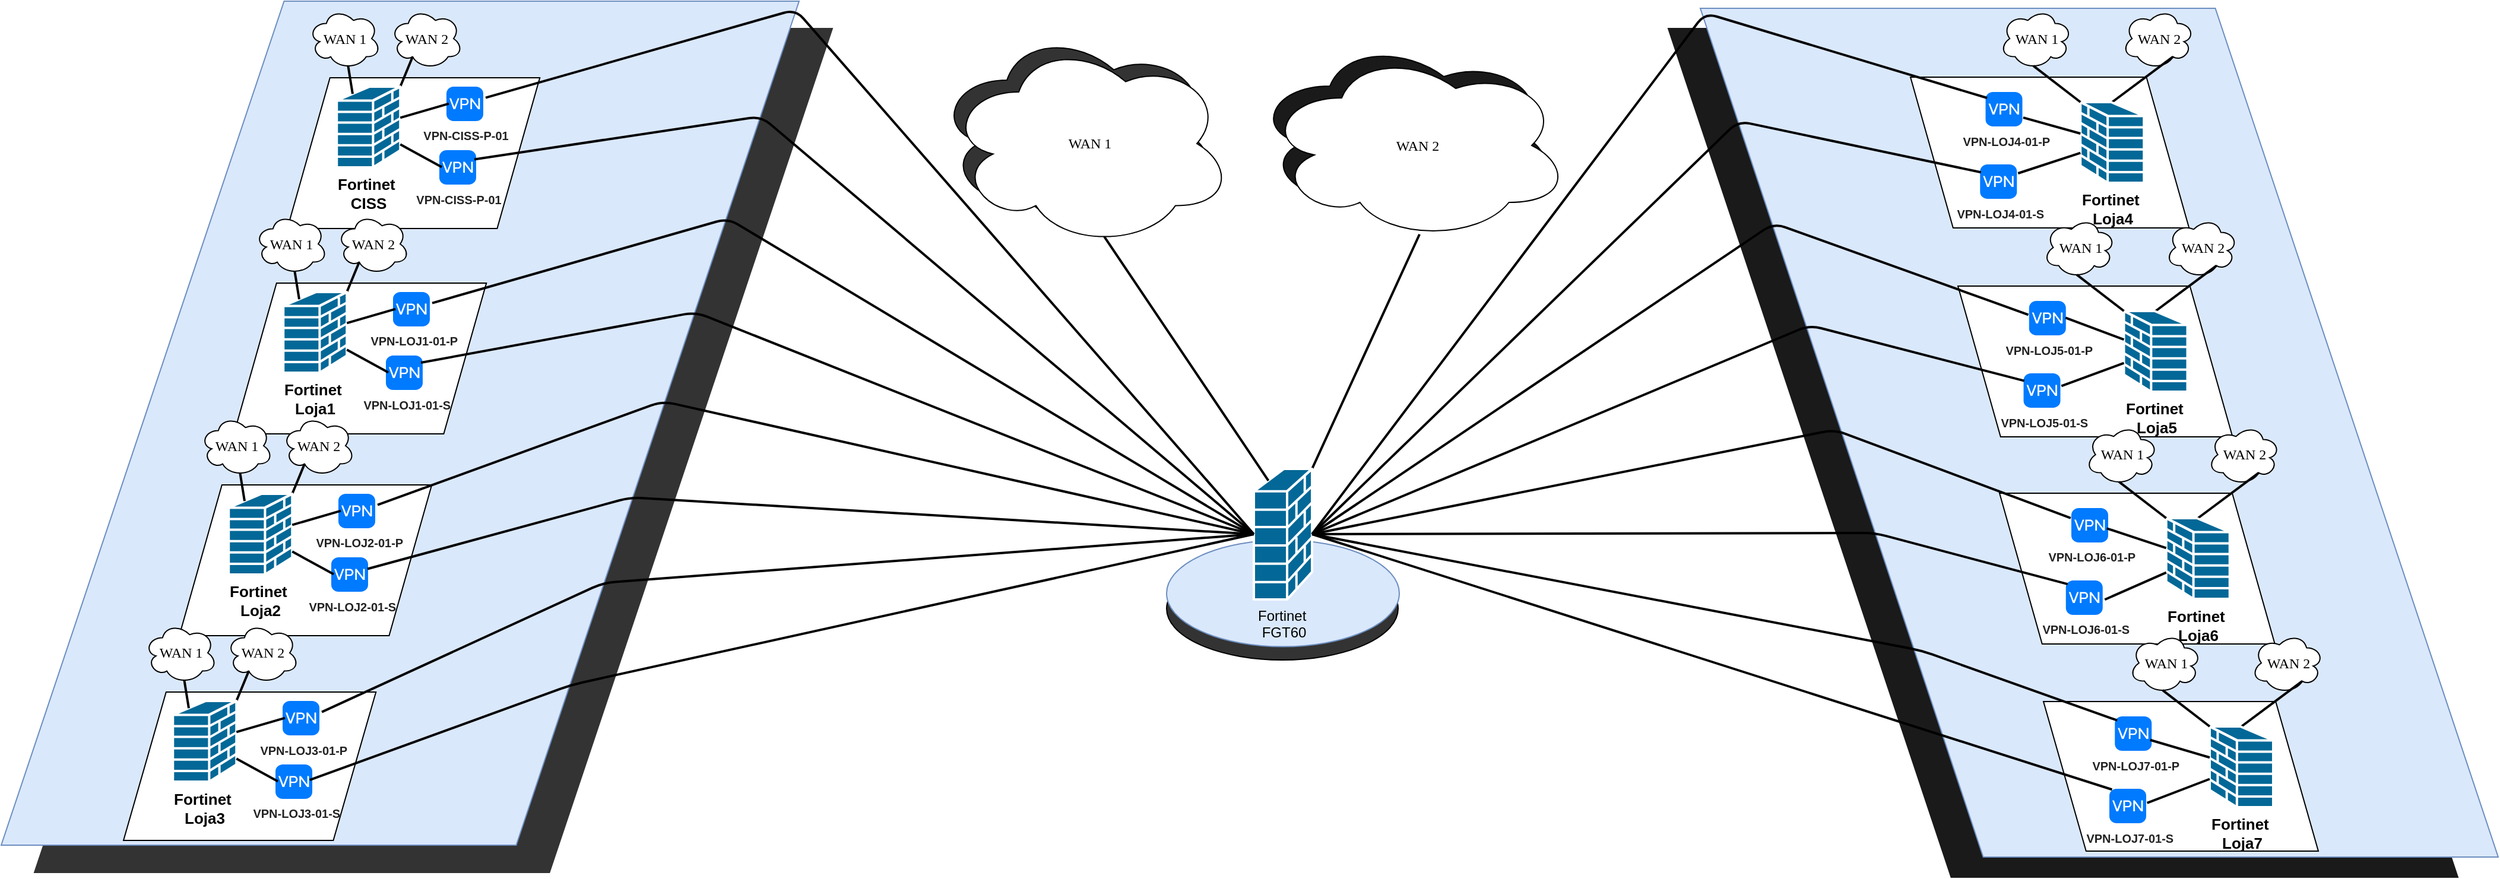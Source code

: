 <mxfile version="26.2.7">
  <diagram name="Page-1" id="c37626ed-c26b-45fb-9056-f9ebc6bb27b6">
    <mxGraphModel dx="3782" dy="1444" grid="0" gridSize="10" guides="1" tooltips="1" connect="1" arrows="1" fold="1" page="0" pageScale="1" pageWidth="1100" pageHeight="850" background="none" math="0" shadow="0">
      <root>
        <mxCell id="0" />
        <mxCell id="1" parent="0" />
        <mxCell id="vXIsHff3W-B7BgybX8nb-214" value="" style="ellipse;whiteSpace=wrap;html=1;rotation=0;fillColor=#333333;" vertex="1" parent="1">
          <mxGeometry x="70.5" y="513.5" width="195" height="86.5" as="geometry" />
        </mxCell>
        <mxCell id="vXIsHff3W-B7BgybX8nb-213" value="" style="shape=parallelogram;perimeter=parallelogramPerimeter;whiteSpace=wrap;html=1;fixedSize=1;size=238.25;flipH=1;fillColor=#1A1A1A;strokeColor=#1A1A1A;" vertex="1" parent="1">
          <mxGeometry x="493" y="68" width="665" height="715" as="geometry" />
        </mxCell>
        <mxCell id="vXIsHff3W-B7BgybX8nb-211" value="" style="shape=parallelogram;perimeter=parallelogramPerimeter;whiteSpace=wrap;html=1;fixedSize=1;size=238.25;fillColor=#333333;strokeColor=#333333;" vertex="1" parent="1">
          <mxGeometry x="-883" y="68" width="672" height="711" as="geometry" />
        </mxCell>
        <mxCell id="vXIsHff3W-B7BgybX8nb-203" value="" style="ellipse;whiteSpace=wrap;html=1;rotation=0;fillColor=#dae8fc;strokeColor=#6c8ebf;" vertex="1" parent="1">
          <mxGeometry x="70.5" y="499" width="196" height="89.75" as="geometry" />
        </mxCell>
        <mxCell id="vXIsHff3W-B7BgybX8nb-102" value="" style="shape=parallelogram;perimeter=parallelogramPerimeter;whiteSpace=wrap;html=1;fixedSize=1;size=238.25;fillColor=#dae8fc;strokeColor=#6c8ebf;" vertex="1" parent="1">
          <mxGeometry x="-911" y="45" width="672" height="711" as="geometry" />
        </mxCell>
        <mxCell id="1c7a67bf8fd3230f-50" style="edgeStyle=none;html=1;labelBackgroundColor=none;startFill=0;endArrow=none;endFill=0;strokeWidth=2;fontFamily=Verdana;fontSize=12;entryX=0.506;entryY=0.968;entryDx=0;entryDy=0;entryPerimeter=0;exitX=1;exitY=0;exitDx=0;exitDy=0;exitPerimeter=0;" parent="1" source="vXIsHff3W-B7BgybX8nb-1" target="vXIsHff3W-B7BgybX8nb-216" edge="1">
          <mxGeometry relative="1" as="geometry">
            <mxPoint x="197" y="417.365" as="sourcePoint" />
            <mxPoint x="255.324" y="480" as="targetPoint" />
          </mxGeometry>
        </mxCell>
        <mxCell id="1c7a67bf8fd3230f-13" value="WAN 1" style="ellipse;shape=cloud;whiteSpace=wrap;html=1;rounded=0;shadow=0;comic=0;strokeWidth=1;fontFamily=Verdana;fontSize=12;fillColor=#333333;" parent="1" vertex="1">
          <mxGeometry x="-124" y="68" width="240" height="174" as="geometry" />
        </mxCell>
        <mxCell id="1c7a67bf8fd3230f-14" value="WAN 2" style="ellipse;shape=cloud;whiteSpace=wrap;html=1;rounded=0;shadow=0;comic=0;strokeWidth=1;fontFamily=Verdana;fontSize=12;fillColor=#1A1A1A;" parent="1" vertex="1">
          <mxGeometry x="144" y="76.5" width="256" height="160" as="geometry" />
        </mxCell>
        <mxCell id="vXIsHff3W-B7BgybX8nb-1" value="Fortinet&amp;nbsp;&lt;br&gt;FGT60" style="shape=mxgraph.cisco.security.firewall;sketch=0;html=1;pointerEvents=1;dashed=0;fillColor=#036897;strokeColor=#ffffff;strokeWidth=2;verticalLabelPosition=bottom;verticalAlign=top;align=center;outlineConnect=0;" vertex="1" parent="1">
          <mxGeometry x="144" y="439" width="49" height="110" as="geometry" />
        </mxCell>
        <mxCell id="vXIsHff3W-B7BgybX8nb-4" style="edgeStyle=none;html=1;labelBackgroundColor=none;startFill=0;endArrow=none;endFill=0;strokeWidth=2;fontFamily=Verdana;fontSize=12;exitX=0.55;exitY=0.95;exitDx=0;exitDy=0;exitPerimeter=0;entryX=0.25;entryY=0.09;entryDx=0;entryDy=0;entryPerimeter=0;" edge="1" parent="1" source="vXIsHff3W-B7BgybX8nb-215" target="vXIsHff3W-B7BgybX8nb-1">
          <mxGeometry relative="1" as="geometry">
            <mxPoint x="153" y="415" as="sourcePoint" />
            <mxPoint x="68.401" y="500" as="targetPoint" />
          </mxGeometry>
        </mxCell>
        <mxCell id="vXIsHff3W-B7BgybX8nb-57" value="" style="shape=parallelogram;perimeter=parallelogramPerimeter;whiteSpace=wrap;html=1;fixedSize=1;size=35.916;" vertex="1" parent="1">
          <mxGeometry x="-670" y="109.5" width="212.63" height="127" as="geometry" />
        </mxCell>
        <mxCell id="vXIsHff3W-B7BgybX8nb-58" value="WAN 1" style="ellipse;shape=cloud;whiteSpace=wrap;html=1;rounded=0;shadow=0;comic=0;strokeWidth=1;fontFamily=Verdana;fontSize=12;" vertex="1" parent="1">
          <mxGeometry x="-652.38" y="51" width="61" height="51" as="geometry" />
        </mxCell>
        <mxCell id="vXIsHff3W-B7BgybX8nb-59" value="WAN 2" style="ellipse;shape=cloud;whiteSpace=wrap;html=1;rounded=0;shadow=0;comic=0;strokeWidth=1;fontFamily=Verdana;fontSize=12;" vertex="1" parent="1">
          <mxGeometry x="-583.38" y="51" width="61" height="51" as="geometry" />
        </mxCell>
        <mxCell id="vXIsHff3W-B7BgybX8nb-60" style="edgeStyle=none;html=1;labelBackgroundColor=none;startFill=0;endArrow=none;endFill=0;strokeWidth=2;fontFamily=Verdana;fontSize=12;entryX=1;entryY=0;entryDx=0;entryDy=0;entryPerimeter=0;exitX=0.31;exitY=0.8;exitDx=0;exitDy=0;exitPerimeter=0;" edge="1" parent="1" source="vXIsHff3W-B7BgybX8nb-59" target="vXIsHff3W-B7BgybX8nb-61">
          <mxGeometry relative="1" as="geometry">
            <mxPoint x="-43.38" y="121" as="sourcePoint" />
            <mxPoint x="119.62" y="375.452" as="targetPoint" />
          </mxGeometry>
        </mxCell>
        <mxCell id="vXIsHff3W-B7BgybX8nb-61" value="&lt;b&gt;&lt;font style=&quot;font-size: 13px;&quot;&gt;Fortinet&amp;nbsp;&lt;br&gt;CISS&lt;/font&gt;&lt;/b&gt;" style="shape=mxgraph.cisco.security.firewall;sketch=0;html=1;pointerEvents=1;dashed=0;fillColor=#036897;strokeColor=#ffffff;strokeWidth=2;verticalLabelPosition=bottom;verticalAlign=top;align=center;outlineConnect=0;rotation=0;" vertex="1" parent="1">
          <mxGeometry x="-628.38" y="117" width="53.5" height="68" as="geometry" />
        </mxCell>
        <mxCell id="vXIsHff3W-B7BgybX8nb-62" style="edgeStyle=none;html=1;labelBackgroundColor=none;startFill=0;endArrow=none;endFill=0;strokeWidth=2;fontFamily=Verdana;fontSize=12;exitX=0.55;exitY=0.95;exitDx=0;exitDy=0;exitPerimeter=0;entryX=0.25;entryY=0.09;entryDx=0;entryDy=0;entryPerimeter=0;" edge="1" parent="1" source="vXIsHff3W-B7BgybX8nb-58" target="vXIsHff3W-B7BgybX8nb-61">
          <mxGeometry relative="1" as="geometry">
            <mxPoint x="-557.38" y="106" as="sourcePoint" />
            <mxPoint x="-564.38" y="127" as="targetPoint" />
          </mxGeometry>
        </mxCell>
        <mxCell id="vXIsHff3W-B7BgybX8nb-63" value="&lt;font style=&quot;font-size: 10px;&quot;&gt;&lt;b style=&quot;&quot;&gt;VPN-CISS-P-01&lt;/b&gt;&lt;/font&gt;" style="html=1;strokeWidth=1;shadow=0;dashed=0;shape=mxgraph.ios7.misc.vpn;fillColor=#007AFF;strokeColor=none;buttonText=;strokeColor2=#222222;fontColor=#222222;fontSize=8;verticalLabelPosition=bottom;verticalAlign=top;align=center;sketch=0;" vertex="1" parent="1">
          <mxGeometry x="-536" y="117" width="31" height="29" as="geometry" />
        </mxCell>
        <mxCell id="vXIsHff3W-B7BgybX8nb-64" style="edgeStyle=none;html=1;labelBackgroundColor=none;startFill=0;endArrow=none;endFill=0;strokeWidth=2;fontFamily=Verdana;fontSize=12;exitX=0.066;exitY=0.493;exitDx=0;exitDy=0;exitPerimeter=0;" edge="1" parent="1" source="vXIsHff3W-B7BgybX8nb-63" target="vXIsHff3W-B7BgybX8nb-61">
          <mxGeometry relative="1" as="geometry">
            <mxPoint x="-554.38" y="102" as="sourcePoint" />
            <mxPoint x="-564.38" y="127" as="targetPoint" />
          </mxGeometry>
        </mxCell>
        <mxCell id="vXIsHff3W-B7BgybX8nb-67" value="&lt;font style=&quot;font-size: 10px;&quot;&gt;&lt;b style=&quot;&quot;&gt;VPN-CISS-P-01&lt;/b&gt;&lt;/font&gt;" style="html=1;strokeWidth=1;shadow=0;dashed=0;shape=mxgraph.ios7.misc.vpn;fillColor=#007AFF;strokeColor=none;buttonText=;strokeColor2=#222222;fontColor=#222222;fontSize=8;verticalLabelPosition=bottom;verticalAlign=top;align=center;sketch=0;" vertex="1" parent="1">
          <mxGeometry x="-542" y="170.5" width="31" height="29" as="geometry" />
        </mxCell>
        <mxCell id="vXIsHff3W-B7BgybX8nb-68" style="edgeStyle=none;html=1;labelBackgroundColor=none;startFill=0;endArrow=none;endFill=0;strokeWidth=2;fontFamily=Verdana;fontSize=12;exitX=0.066;exitY=0.493;exitDx=0;exitDy=0;exitPerimeter=0;" edge="1" parent="1" source="vXIsHff3W-B7BgybX8nb-67" target="vXIsHff3W-B7BgybX8nb-61">
          <mxGeometry relative="1" as="geometry">
            <mxPoint x="-554.38" y="158.5" as="sourcePoint" />
            <mxPoint x="-575" y="197" as="targetPoint" />
          </mxGeometry>
        </mxCell>
        <mxCell id="vXIsHff3W-B7BgybX8nb-47" style="edgeStyle=none;html=1;labelBackgroundColor=none;startFill=0;endArrow=none;endFill=0;strokeWidth=2;fontFamily=Verdana;fontSize=12;entryX=1.065;entryY=0.322;entryDx=0;entryDy=0;entryPerimeter=0;exitX=0;exitY=0.5;exitDx=0;exitDy=0;exitPerimeter=0;" edge="1" parent="1" source="vXIsHff3W-B7BgybX8nb-1" target="vXIsHff3W-B7BgybX8nb-63">
          <mxGeometry relative="1" as="geometry">
            <mxPoint x="153" y="415" as="sourcePoint" />
            <mxPoint x="-499.682" y="129.673" as="targetPoint" />
            <Array as="points">
              <mxPoint x="-242" y="52" />
            </Array>
          </mxGeometry>
        </mxCell>
        <mxCell id="vXIsHff3W-B7BgybX8nb-80" value="" style="shape=parallelogram;perimeter=parallelogramPerimeter;whiteSpace=wrap;html=1;fixedSize=1;size=35.916;" vertex="1" parent="1">
          <mxGeometry x="-715" y="282.5" width="212.63" height="127" as="geometry" />
        </mxCell>
        <mxCell id="vXIsHff3W-B7BgybX8nb-81" value="WAN 1" style="ellipse;shape=cloud;whiteSpace=wrap;html=1;rounded=0;shadow=0;comic=0;strokeWidth=1;fontFamily=Verdana;fontSize=12;" vertex="1" parent="1">
          <mxGeometry x="-697.38" y="224" width="61" height="51" as="geometry" />
        </mxCell>
        <mxCell id="vXIsHff3W-B7BgybX8nb-82" value="WAN 2" style="ellipse;shape=cloud;whiteSpace=wrap;html=1;rounded=0;shadow=0;comic=0;strokeWidth=1;fontFamily=Verdana;fontSize=12;" vertex="1" parent="1">
          <mxGeometry x="-628.38" y="224" width="61" height="51" as="geometry" />
        </mxCell>
        <mxCell id="vXIsHff3W-B7BgybX8nb-83" style="edgeStyle=none;html=1;labelBackgroundColor=none;startFill=0;endArrow=none;endFill=0;strokeWidth=2;fontFamily=Verdana;fontSize=12;entryX=1;entryY=0;entryDx=0;entryDy=0;entryPerimeter=0;exitX=0.31;exitY=0.8;exitDx=0;exitDy=0;exitPerimeter=0;" edge="1" parent="1" source="vXIsHff3W-B7BgybX8nb-82" target="vXIsHff3W-B7BgybX8nb-84">
          <mxGeometry relative="1" as="geometry">
            <mxPoint x="-88.38" y="294" as="sourcePoint" />
            <mxPoint x="74.62" y="548.452" as="targetPoint" />
          </mxGeometry>
        </mxCell>
        <mxCell id="vXIsHff3W-B7BgybX8nb-84" value="&lt;b&gt;&lt;font style=&quot;font-size: 13px;&quot;&gt;Fortinet&amp;nbsp;&lt;br&gt;Loja1&lt;/font&gt;&lt;/b&gt;" style="shape=mxgraph.cisco.security.firewall;sketch=0;html=1;pointerEvents=1;dashed=0;fillColor=#036897;strokeColor=#ffffff;strokeWidth=2;verticalLabelPosition=bottom;verticalAlign=top;align=center;outlineConnect=0;rotation=0;" vertex="1" parent="1">
          <mxGeometry x="-673.38" y="290" width="53.5" height="68" as="geometry" />
        </mxCell>
        <mxCell id="vXIsHff3W-B7BgybX8nb-85" style="edgeStyle=none;html=1;labelBackgroundColor=none;startFill=0;endArrow=none;endFill=0;strokeWidth=2;fontFamily=Verdana;fontSize=12;exitX=0.55;exitY=0.95;exitDx=0;exitDy=0;exitPerimeter=0;entryX=0.25;entryY=0.09;entryDx=0;entryDy=0;entryPerimeter=0;" edge="1" parent="1" source="vXIsHff3W-B7BgybX8nb-81" target="vXIsHff3W-B7BgybX8nb-84">
          <mxGeometry relative="1" as="geometry">
            <mxPoint x="-602.38" y="279" as="sourcePoint" />
            <mxPoint x="-609.38" y="300" as="targetPoint" />
          </mxGeometry>
        </mxCell>
        <mxCell id="vXIsHff3W-B7BgybX8nb-86" value="&lt;span style=&quot;font-size: 10px;&quot;&gt;&lt;b&gt;&amp;nbsp;VPN-LOJ1-01-P&lt;/b&gt;&lt;/span&gt;" style="html=1;strokeWidth=1;shadow=0;dashed=0;shape=mxgraph.ios7.misc.vpn;fillColor=#007AFF;strokeColor=none;buttonText=;strokeColor2=#222222;fontColor=#222222;fontSize=8;verticalLabelPosition=bottom;verticalAlign=top;align=center;sketch=0;" vertex="1" parent="1">
          <mxGeometry x="-581" y="290" width="31" height="29" as="geometry" />
        </mxCell>
        <mxCell id="vXIsHff3W-B7BgybX8nb-87" style="edgeStyle=none;html=1;labelBackgroundColor=none;startFill=0;endArrow=none;endFill=0;strokeWidth=2;fontFamily=Verdana;fontSize=12;exitX=0.066;exitY=0.493;exitDx=0;exitDy=0;exitPerimeter=0;" edge="1" parent="1" source="vXIsHff3W-B7BgybX8nb-86" target="vXIsHff3W-B7BgybX8nb-84">
          <mxGeometry relative="1" as="geometry">
            <mxPoint x="-599.38" y="275" as="sourcePoint" />
            <mxPoint x="-609.38" y="300" as="targetPoint" />
          </mxGeometry>
        </mxCell>
        <mxCell id="vXIsHff3W-B7BgybX8nb-88" value="&lt;span style=&quot;font-size: 10px;&quot;&gt;&lt;b&gt;&amp;nbsp;VPN-LOJ1-01-S&lt;/b&gt;&lt;/span&gt;" style="html=1;strokeWidth=1;shadow=0;dashed=0;shape=mxgraph.ios7.misc.vpn;fillColor=#007AFF;strokeColor=none;buttonText=;strokeColor2=#222222;fontColor=#222222;fontSize=8;verticalLabelPosition=bottom;verticalAlign=top;align=center;sketch=0;" vertex="1" parent="1">
          <mxGeometry x="-587" y="343.5" width="31" height="29" as="geometry" />
        </mxCell>
        <mxCell id="vXIsHff3W-B7BgybX8nb-89" style="edgeStyle=none;html=1;labelBackgroundColor=none;startFill=0;endArrow=none;endFill=0;strokeWidth=2;fontFamily=Verdana;fontSize=12;exitX=0.066;exitY=0.493;exitDx=0;exitDy=0;exitPerimeter=0;" edge="1" parent="1" source="vXIsHff3W-B7BgybX8nb-88" target="vXIsHff3W-B7BgybX8nb-84">
          <mxGeometry relative="1" as="geometry">
            <mxPoint x="-599.38" y="331.5" as="sourcePoint" />
            <mxPoint x="-620" y="370" as="targetPoint" />
          </mxGeometry>
        </mxCell>
        <mxCell id="vXIsHff3W-B7BgybX8nb-90" style="edgeStyle=none;html=1;labelBackgroundColor=none;startFill=0;endArrow=none;endFill=0;strokeWidth=2;fontFamily=Verdana;fontSize=12;entryX=1.065;entryY=0.322;entryDx=0;entryDy=0;entryPerimeter=0;exitX=0;exitY=0.5;exitDx=0;exitDy=0;exitPerimeter=0;" edge="1" parent="1" target="vXIsHff3W-B7BgybX8nb-86" source="vXIsHff3W-B7BgybX8nb-1">
          <mxGeometry relative="1" as="geometry">
            <mxPoint x="98" y="554" as="sourcePoint" />
            <mxPoint x="-544.682" y="302.673" as="targetPoint" />
            <Array as="points">
              <mxPoint x="-299" y="228" />
            </Array>
          </mxGeometry>
        </mxCell>
        <mxCell id="vXIsHff3W-B7BgybX8nb-91" value="" style="shape=parallelogram;perimeter=parallelogramPerimeter;whiteSpace=wrap;html=1;fixedSize=1;size=35.916;" vertex="1" parent="1">
          <mxGeometry x="-761" y="452.5" width="212.63" height="127" as="geometry" />
        </mxCell>
        <mxCell id="vXIsHff3W-B7BgybX8nb-92" value="WAN 1" style="ellipse;shape=cloud;whiteSpace=wrap;html=1;rounded=0;shadow=0;comic=0;strokeWidth=1;fontFamily=Verdana;fontSize=12;" vertex="1" parent="1">
          <mxGeometry x="-743.38" y="394" width="61" height="51" as="geometry" />
        </mxCell>
        <mxCell id="vXIsHff3W-B7BgybX8nb-93" value="WAN 2" style="ellipse;shape=cloud;whiteSpace=wrap;html=1;rounded=0;shadow=0;comic=0;strokeWidth=1;fontFamily=Verdana;fontSize=12;" vertex="1" parent="1">
          <mxGeometry x="-674.38" y="394" width="61" height="51" as="geometry" />
        </mxCell>
        <mxCell id="vXIsHff3W-B7BgybX8nb-94" style="edgeStyle=none;html=1;labelBackgroundColor=none;startFill=0;endArrow=none;endFill=0;strokeWidth=2;fontFamily=Verdana;fontSize=12;entryX=1;entryY=0;entryDx=0;entryDy=0;entryPerimeter=0;exitX=0.31;exitY=0.8;exitDx=0;exitDy=0;exitPerimeter=0;" edge="1" parent="1" source="vXIsHff3W-B7BgybX8nb-93" target="vXIsHff3W-B7BgybX8nb-95">
          <mxGeometry relative="1" as="geometry">
            <mxPoint x="-134.38" y="464" as="sourcePoint" />
            <mxPoint x="28.62" y="718.452" as="targetPoint" />
          </mxGeometry>
        </mxCell>
        <mxCell id="vXIsHff3W-B7BgybX8nb-95" value="&lt;b&gt;&lt;font style=&quot;font-size: 13px;&quot;&gt;Fortinet&amp;nbsp;&lt;br&gt;Loja2&lt;/font&gt;&lt;/b&gt;" style="shape=mxgraph.cisco.security.firewall;sketch=0;html=1;pointerEvents=1;dashed=0;fillColor=#036897;strokeColor=#ffffff;strokeWidth=2;verticalLabelPosition=bottom;verticalAlign=top;align=center;outlineConnect=0;rotation=0;" vertex="1" parent="1">
          <mxGeometry x="-719.38" y="460" width="53.5" height="68" as="geometry" />
        </mxCell>
        <mxCell id="vXIsHff3W-B7BgybX8nb-96" style="edgeStyle=none;html=1;labelBackgroundColor=none;startFill=0;endArrow=none;endFill=0;strokeWidth=2;fontFamily=Verdana;fontSize=12;exitX=0.55;exitY=0.95;exitDx=0;exitDy=0;exitPerimeter=0;entryX=0.25;entryY=0.09;entryDx=0;entryDy=0;entryPerimeter=0;" edge="1" parent="1" source="vXIsHff3W-B7BgybX8nb-92" target="vXIsHff3W-B7BgybX8nb-95">
          <mxGeometry relative="1" as="geometry">
            <mxPoint x="-648.38" y="449" as="sourcePoint" />
            <mxPoint x="-655.38" y="470" as="targetPoint" />
          </mxGeometry>
        </mxCell>
        <mxCell id="vXIsHff3W-B7BgybX8nb-97" value="&lt;span style=&quot;font-size: 10px;&quot;&gt;&lt;b&gt;&amp;nbsp;VPN-LOJ2-01-P&lt;/b&gt;&lt;/span&gt;" style="html=1;strokeWidth=1;shadow=0;dashed=0;shape=mxgraph.ios7.misc.vpn;fillColor=#007AFF;strokeColor=none;buttonText=;strokeColor2=#222222;fontColor=#222222;fontSize=8;verticalLabelPosition=bottom;verticalAlign=top;align=center;sketch=0;" vertex="1" parent="1">
          <mxGeometry x="-627" y="460" width="31" height="29" as="geometry" />
        </mxCell>
        <mxCell id="vXIsHff3W-B7BgybX8nb-98" style="edgeStyle=none;html=1;labelBackgroundColor=none;startFill=0;endArrow=none;endFill=0;strokeWidth=2;fontFamily=Verdana;fontSize=12;exitX=0.066;exitY=0.493;exitDx=0;exitDy=0;exitPerimeter=0;" edge="1" parent="1" source="vXIsHff3W-B7BgybX8nb-97" target="vXIsHff3W-B7BgybX8nb-95">
          <mxGeometry relative="1" as="geometry">
            <mxPoint x="-645.38" y="445" as="sourcePoint" />
            <mxPoint x="-655.38" y="470" as="targetPoint" />
          </mxGeometry>
        </mxCell>
        <mxCell id="vXIsHff3W-B7BgybX8nb-99" value="&lt;span style=&quot;font-size: 10px;&quot;&gt;&lt;b&gt;&amp;nbsp;VPN-LOJ2-01-S&lt;/b&gt;&lt;/span&gt;" style="html=1;strokeWidth=1;shadow=0;dashed=0;shape=mxgraph.ios7.misc.vpn;fillColor=#007AFF;strokeColor=none;buttonText=;strokeColor2=#222222;fontColor=#222222;fontSize=8;verticalLabelPosition=bottom;verticalAlign=top;align=center;sketch=0;" vertex="1" parent="1">
          <mxGeometry x="-633" y="513.5" width="31" height="29" as="geometry" />
        </mxCell>
        <mxCell id="vXIsHff3W-B7BgybX8nb-100" style="edgeStyle=none;html=1;labelBackgroundColor=none;startFill=0;endArrow=none;endFill=0;strokeWidth=2;fontFamily=Verdana;fontSize=12;exitX=0.066;exitY=0.493;exitDx=0;exitDy=0;exitPerimeter=0;" edge="1" parent="1" source="vXIsHff3W-B7BgybX8nb-99" target="vXIsHff3W-B7BgybX8nb-95">
          <mxGeometry relative="1" as="geometry">
            <mxPoint x="-645.38" y="501.5" as="sourcePoint" />
            <mxPoint x="-666" y="540" as="targetPoint" />
          </mxGeometry>
        </mxCell>
        <mxCell id="vXIsHff3W-B7BgybX8nb-101" style="edgeStyle=none;html=1;labelBackgroundColor=none;startFill=0;endArrow=none;endFill=0;strokeWidth=2;fontFamily=Verdana;fontSize=12;entryX=1.065;entryY=0.322;entryDx=0;entryDy=0;entryPerimeter=0;exitX=0;exitY=0.5;exitDx=0;exitDy=0;exitPerimeter=0;" edge="1" parent="1" target="vXIsHff3W-B7BgybX8nb-97" source="vXIsHff3W-B7BgybX8nb-1">
          <mxGeometry relative="1" as="geometry">
            <mxPoint x="52" y="724" as="sourcePoint" />
            <mxPoint x="-590.682" y="472.673" as="targetPoint" />
            <Array as="points">
              <mxPoint x="-354" y="382" />
            </Array>
          </mxGeometry>
        </mxCell>
        <mxCell id="vXIsHff3W-B7BgybX8nb-103" value="" style="shape=parallelogram;perimeter=parallelogramPerimeter;whiteSpace=wrap;html=1;fixedSize=1;size=35.916;" vertex="1" parent="1">
          <mxGeometry x="-808" y="627" width="212.63" height="125" as="geometry" />
        </mxCell>
        <mxCell id="vXIsHff3W-B7BgybX8nb-104" value="WAN 1" style="ellipse;shape=cloud;whiteSpace=wrap;html=1;rounded=0;shadow=0;comic=0;strokeWidth=1;fontFamily=Verdana;fontSize=12;" vertex="1" parent="1">
          <mxGeometry x="-790.38" y="568.5" width="61" height="51" as="geometry" />
        </mxCell>
        <mxCell id="vXIsHff3W-B7BgybX8nb-105" value="WAN 2" style="ellipse;shape=cloud;whiteSpace=wrap;html=1;rounded=0;shadow=0;comic=0;strokeWidth=1;fontFamily=Verdana;fontSize=12;" vertex="1" parent="1">
          <mxGeometry x="-721.38" y="568.5" width="61" height="51" as="geometry" />
        </mxCell>
        <mxCell id="vXIsHff3W-B7BgybX8nb-106" style="edgeStyle=none;html=1;labelBackgroundColor=none;startFill=0;endArrow=none;endFill=0;strokeWidth=2;fontFamily=Verdana;fontSize=12;entryX=1;entryY=0;entryDx=0;entryDy=0;entryPerimeter=0;exitX=0.31;exitY=0.8;exitDx=0;exitDy=0;exitPerimeter=0;" edge="1" parent="1" source="vXIsHff3W-B7BgybX8nb-105" target="vXIsHff3W-B7BgybX8nb-107">
          <mxGeometry relative="1" as="geometry">
            <mxPoint x="-181.38" y="638.5" as="sourcePoint" />
            <mxPoint x="-18.38" y="892.952" as="targetPoint" />
          </mxGeometry>
        </mxCell>
        <mxCell id="vXIsHff3W-B7BgybX8nb-107" value="&lt;b&gt;&lt;font style=&quot;font-size: 13px;&quot;&gt;Fortinet&amp;nbsp;&lt;br&gt;Loja3&lt;/font&gt;&lt;/b&gt;" style="shape=mxgraph.cisco.security.firewall;sketch=0;html=1;pointerEvents=1;dashed=0;fillColor=#036897;strokeColor=#ffffff;strokeWidth=2;verticalLabelPosition=bottom;verticalAlign=top;align=center;outlineConnect=0;rotation=0;" vertex="1" parent="1">
          <mxGeometry x="-766.38" y="634.5" width="53.5" height="68" as="geometry" />
        </mxCell>
        <mxCell id="vXIsHff3W-B7BgybX8nb-108" style="edgeStyle=none;html=1;labelBackgroundColor=none;startFill=0;endArrow=none;endFill=0;strokeWidth=2;fontFamily=Verdana;fontSize=12;exitX=0.55;exitY=0.95;exitDx=0;exitDy=0;exitPerimeter=0;entryX=0.25;entryY=0.09;entryDx=0;entryDy=0;entryPerimeter=0;" edge="1" parent="1" source="vXIsHff3W-B7BgybX8nb-104" target="vXIsHff3W-B7BgybX8nb-107">
          <mxGeometry relative="1" as="geometry">
            <mxPoint x="-695.38" y="623.5" as="sourcePoint" />
            <mxPoint x="-702.38" y="644.5" as="targetPoint" />
          </mxGeometry>
        </mxCell>
        <mxCell id="vXIsHff3W-B7BgybX8nb-109" value="&lt;span style=&quot;font-size: 10px;&quot;&gt;&lt;b&gt;&amp;nbsp;VPN-LOJ3-01-P&lt;/b&gt;&lt;/span&gt;" style="html=1;strokeWidth=1;shadow=0;dashed=0;shape=mxgraph.ios7.misc.vpn;fillColor=#007AFF;strokeColor=none;buttonText=;strokeColor2=#222222;fontColor=#222222;fontSize=8;verticalLabelPosition=bottom;verticalAlign=top;align=center;sketch=0;" vertex="1" parent="1">
          <mxGeometry x="-674" y="634.5" width="31" height="29" as="geometry" />
        </mxCell>
        <mxCell id="vXIsHff3W-B7BgybX8nb-110" style="edgeStyle=none;html=1;labelBackgroundColor=none;startFill=0;endArrow=none;endFill=0;strokeWidth=2;fontFamily=Verdana;fontSize=12;exitX=0.066;exitY=0.493;exitDx=0;exitDy=0;exitPerimeter=0;" edge="1" parent="1" source="vXIsHff3W-B7BgybX8nb-109" target="vXIsHff3W-B7BgybX8nb-107">
          <mxGeometry relative="1" as="geometry">
            <mxPoint x="-692.38" y="619.5" as="sourcePoint" />
            <mxPoint x="-702.38" y="644.5" as="targetPoint" />
          </mxGeometry>
        </mxCell>
        <mxCell id="vXIsHff3W-B7BgybX8nb-111" value="&lt;span style=&quot;font-size: 10px;&quot;&gt;&lt;b&gt;&amp;nbsp;VPN-LOJ3-01-S&lt;/b&gt;&lt;/span&gt;" style="html=1;strokeWidth=1;shadow=0;dashed=0;shape=mxgraph.ios7.misc.vpn;fillColor=#007AFF;strokeColor=none;buttonText=;strokeColor2=#222222;fontColor=#222222;fontSize=8;verticalLabelPosition=bottom;verticalAlign=top;align=center;sketch=0;" vertex="1" parent="1">
          <mxGeometry x="-680" y="688" width="31" height="29" as="geometry" />
        </mxCell>
        <mxCell id="vXIsHff3W-B7BgybX8nb-112" style="edgeStyle=none;html=1;labelBackgroundColor=none;startFill=0;endArrow=none;endFill=0;strokeWidth=2;fontFamily=Verdana;fontSize=12;exitX=0.066;exitY=0.493;exitDx=0;exitDy=0;exitPerimeter=0;" edge="1" parent="1" source="vXIsHff3W-B7BgybX8nb-111" target="vXIsHff3W-B7BgybX8nb-107">
          <mxGeometry relative="1" as="geometry">
            <mxPoint x="-692.38" y="676" as="sourcePoint" />
            <mxPoint x="-713" y="714.5" as="targetPoint" />
          </mxGeometry>
        </mxCell>
        <mxCell id="vXIsHff3W-B7BgybX8nb-113" style="edgeStyle=none;html=1;labelBackgroundColor=none;startFill=0;endArrow=none;endFill=0;strokeWidth=2;fontFamily=Verdana;fontSize=12;entryX=1.065;entryY=0.322;entryDx=0;entryDy=0;entryPerimeter=0;exitX=0;exitY=0.5;exitDx=0;exitDy=0;exitPerimeter=0;" edge="1" parent="1" target="vXIsHff3W-B7BgybX8nb-109" source="vXIsHff3W-B7BgybX8nb-1">
          <mxGeometry relative="1" as="geometry">
            <mxPoint x="97" y="668.5" as="sourcePoint" />
            <mxPoint x="-637.682" y="647.173" as="targetPoint" />
            <Array as="points">
              <mxPoint x="-404" y="535" />
            </Array>
          </mxGeometry>
        </mxCell>
        <mxCell id="vXIsHff3W-B7BgybX8nb-116" value="" style="shape=parallelogram;perimeter=parallelogramPerimeter;whiteSpace=wrap;html=1;fixedSize=1;size=238.25;flipH=1;fillColor=#dae8fc;strokeColor=#6c8ebf;" vertex="1" parent="1">
          <mxGeometry x="520" y="51" width="672" height="715" as="geometry" />
        </mxCell>
        <mxCell id="vXIsHff3W-B7BgybX8nb-117" value="" style="shape=parallelogram;perimeter=parallelogramPerimeter;whiteSpace=wrap;html=1;fixedSize=1;size=35.916;flipH=1;" vertex="1" parent="1">
          <mxGeometry x="697" y="109" width="234.63" height="127" as="geometry" />
        </mxCell>
        <mxCell id="vXIsHff3W-B7BgybX8nb-118" value="WAN 1" style="ellipse;shape=cloud;whiteSpace=wrap;html=1;rounded=0;shadow=0;comic=0;strokeWidth=1;fontFamily=Verdana;fontSize=12;flipH=1;" vertex="1" parent="1">
          <mxGeometry x="773" y="51" width="61" height="51" as="geometry" />
        </mxCell>
        <mxCell id="vXIsHff3W-B7BgybX8nb-119" value="WAN 2" style="ellipse;shape=cloud;whiteSpace=wrap;html=1;rounded=0;shadow=0;comic=0;strokeWidth=1;fontFamily=Verdana;fontSize=12;flipH=1;" vertex="1" parent="1">
          <mxGeometry x="876" y="51" width="61" height="51" as="geometry" />
        </mxCell>
        <mxCell id="vXIsHff3W-B7BgybX8nb-120" style="edgeStyle=none;html=1;labelBackgroundColor=none;startFill=0;endArrow=none;endFill=0;strokeWidth=2;fontFamily=Verdana;fontSize=12;entryX=0.5;entryY=0;entryDx=0;entryDy=0;entryPerimeter=0;exitX=0.31;exitY=0.8;exitDx=0;exitDy=0;exitPerimeter=0;" edge="1" parent="1" source="vXIsHff3W-B7BgybX8nb-119" target="vXIsHff3W-B7BgybX8nb-121">
          <mxGeometry relative="1" as="geometry">
            <mxPoint x="385.66" y="134" as="sourcePoint" />
            <mxPoint x="222.66" y="388.452" as="targetPoint" />
          </mxGeometry>
        </mxCell>
        <mxCell id="vXIsHff3W-B7BgybX8nb-121" value="&lt;b&gt;&lt;font style=&quot;font-size: 13px;&quot;&gt;Fortinet&amp;nbsp;&lt;br&gt;Loja4&lt;/font&gt;&lt;/b&gt;" style="shape=mxgraph.cisco.security.firewall;sketch=0;html=1;pointerEvents=1;dashed=0;fillColor=#036897;strokeColor=#ffffff;strokeWidth=2;verticalLabelPosition=bottom;verticalAlign=top;align=center;outlineConnect=0;rotation=0;flipH=1;" vertex="1" parent="1">
          <mxGeometry x="840.13" y="130" width="53.5" height="68" as="geometry" />
        </mxCell>
        <mxCell id="vXIsHff3W-B7BgybX8nb-123" value="&lt;span style=&quot;font-size: 10px;&quot;&gt;&lt;b&gt;&amp;nbsp;VPN-LOJ4-01-P&lt;/b&gt;&lt;/span&gt;" style="html=1;strokeWidth=1;shadow=0;dashed=0;shape=mxgraph.ios7.misc.vpn;fillColor=#007AFF;strokeColor=none;buttonText=;strokeColor2=#222222;fontColor=#222222;fontSize=8;verticalLabelPosition=bottom;verticalAlign=top;align=center;sketch=0;flipH=0;" vertex="1" parent="1">
          <mxGeometry x="760.25" y="121.5" width="31" height="29" as="geometry" />
        </mxCell>
        <mxCell id="vXIsHff3W-B7BgybX8nb-124" style="edgeStyle=none;html=1;labelBackgroundColor=none;startFill=0;endArrow=none;endFill=0;strokeWidth=2;fontFamily=Verdana;fontSize=12;exitX=1.023;exitY=0.743;exitDx=0;exitDy=0;exitPerimeter=0;" edge="1" parent="1" source="vXIsHff3W-B7BgybX8nb-123" target="vXIsHff3W-B7BgybX8nb-121">
          <mxGeometry relative="1" as="geometry">
            <mxPoint x="927.176" y="115" as="sourcePoint" />
            <mxPoint x="937.176" y="140" as="targetPoint" />
          </mxGeometry>
        </mxCell>
        <mxCell id="vXIsHff3W-B7BgybX8nb-125" value="&lt;span style=&quot;font-size: 10px;&quot;&gt;&lt;b&gt;&amp;nbsp;VPN-LOJ4-01-S&lt;/b&gt;&lt;/span&gt;" style="html=1;strokeWidth=1;shadow=0;dashed=0;shape=mxgraph.ios7.misc.vpn;fillColor=#007AFF;strokeColor=none;buttonText=;strokeColor2=#222222;fontColor=#222222;fontSize=8;verticalLabelPosition=bottom;verticalAlign=top;align=center;sketch=0;flipH=0;" vertex="1" parent="1">
          <mxGeometry x="755.63" y="182.5" width="31" height="29" as="geometry" />
        </mxCell>
        <mxCell id="vXIsHff3W-B7BgybX8nb-126" style="edgeStyle=none;html=1;labelBackgroundColor=none;startFill=0;endArrow=none;endFill=0;strokeWidth=2;fontFamily=Verdana;fontSize=12;exitX=1.032;exitY=0.259;exitDx=0;exitDy=0;exitPerimeter=0;" edge="1" parent="1" source="vXIsHff3W-B7BgybX8nb-125" target="vXIsHff3W-B7BgybX8nb-121">
          <mxGeometry relative="1" as="geometry">
            <mxPoint x="921.176" y="171.5" as="sourcePoint" />
            <mxPoint x="941.796" y="210" as="targetPoint" />
          </mxGeometry>
        </mxCell>
        <mxCell id="vXIsHff3W-B7BgybX8nb-158" style="edgeStyle=none;html=1;labelBackgroundColor=none;startFill=0;endArrow=none;endFill=0;strokeWidth=2;fontFamily=Verdana;fontSize=12;entryX=1;entryY=0;entryDx=0;entryDy=0;entryPerimeter=0;exitX=0.55;exitY=0.95;exitDx=0;exitDy=0;exitPerimeter=0;" edge="1" parent="1" source="vXIsHff3W-B7BgybX8nb-118" target="vXIsHff3W-B7BgybX8nb-121">
          <mxGeometry relative="1" as="geometry">
            <mxPoint x="928" y="102" as="sourcePoint" />
            <mxPoint x="877" y="140" as="targetPoint" />
          </mxGeometry>
        </mxCell>
        <mxCell id="vXIsHff3W-B7BgybX8nb-159" value="" style="shape=parallelogram;perimeter=parallelogramPerimeter;whiteSpace=wrap;html=1;fixedSize=1;size=35.916;flipH=1;" vertex="1" parent="1">
          <mxGeometry x="737" y="285" width="231.26" height="127" as="geometry" />
        </mxCell>
        <mxCell id="vXIsHff3W-B7BgybX8nb-160" value="WAN 1" style="ellipse;shape=cloud;whiteSpace=wrap;html=1;rounded=0;shadow=0;comic=0;strokeWidth=1;fontFamily=Verdana;fontSize=12;flipH=1;" vertex="1" parent="1">
          <mxGeometry x="809.63" y="227" width="61" height="51" as="geometry" />
        </mxCell>
        <mxCell id="vXIsHff3W-B7BgybX8nb-161" value="WAN 2" style="ellipse;shape=cloud;whiteSpace=wrap;html=1;rounded=0;shadow=0;comic=0;strokeWidth=1;fontFamily=Verdana;fontSize=12;flipH=1;" vertex="1" parent="1">
          <mxGeometry x="912.63" y="227" width="61" height="51" as="geometry" />
        </mxCell>
        <mxCell id="vXIsHff3W-B7BgybX8nb-162" style="edgeStyle=none;html=1;labelBackgroundColor=none;startFill=0;endArrow=none;endFill=0;strokeWidth=2;fontFamily=Verdana;fontSize=12;entryX=0.5;entryY=0;entryDx=0;entryDy=0;entryPerimeter=0;exitX=0.31;exitY=0.8;exitDx=0;exitDy=0;exitPerimeter=0;" edge="1" parent="1" source="vXIsHff3W-B7BgybX8nb-161" target="vXIsHff3W-B7BgybX8nb-163">
          <mxGeometry relative="1" as="geometry">
            <mxPoint x="422.29" y="310" as="sourcePoint" />
            <mxPoint x="259.29" y="564.452" as="targetPoint" />
          </mxGeometry>
        </mxCell>
        <mxCell id="vXIsHff3W-B7BgybX8nb-163" value="&lt;b&gt;&lt;font style=&quot;font-size: 13px;&quot;&gt;Fortinet&amp;nbsp;&lt;br&gt;Loja5&lt;/font&gt;&lt;/b&gt;" style="shape=mxgraph.cisco.security.firewall;sketch=0;html=1;pointerEvents=1;dashed=0;fillColor=#036897;strokeColor=#ffffff;strokeWidth=2;verticalLabelPosition=bottom;verticalAlign=top;align=center;outlineConnect=0;rotation=0;flipH=1;" vertex="1" parent="1">
          <mxGeometry x="876.76" y="306" width="53.5" height="68" as="geometry" />
        </mxCell>
        <mxCell id="vXIsHff3W-B7BgybX8nb-164" value="&lt;span style=&quot;font-size: 10px;&quot;&gt;&lt;b&gt;&amp;nbsp;VPN-LOJ5-01-P&lt;/b&gt;&lt;/span&gt;" style="html=1;strokeWidth=1;shadow=0;dashed=0;shape=mxgraph.ios7.misc.vpn;fillColor=#007AFF;strokeColor=none;buttonText=;strokeColor2=#222222;fontColor=#222222;fontSize=8;verticalLabelPosition=bottom;verticalAlign=top;align=center;sketch=0;flipH=0;" vertex="1" parent="1">
          <mxGeometry x="796.88" y="297.5" width="31" height="29" as="geometry" />
        </mxCell>
        <mxCell id="vXIsHff3W-B7BgybX8nb-165" style="edgeStyle=none;html=1;labelBackgroundColor=none;startFill=0;endArrow=none;endFill=0;strokeWidth=2;fontFamily=Verdana;fontSize=12;exitX=0.991;exitY=0.491;exitDx=0;exitDy=0;exitPerimeter=0;" edge="1" parent="1" source="vXIsHff3W-B7BgybX8nb-164" target="vXIsHff3W-B7BgybX8nb-163">
          <mxGeometry relative="1" as="geometry">
            <mxPoint x="963.806" y="291" as="sourcePoint" />
            <mxPoint x="973.806" y="316" as="targetPoint" />
          </mxGeometry>
        </mxCell>
        <mxCell id="vXIsHff3W-B7BgybX8nb-166" value="&lt;span style=&quot;font-size: 10px;&quot;&gt;&lt;b&gt;&amp;nbsp;VPN-LOJ5-01-S&lt;/b&gt;&lt;/span&gt;" style="html=1;strokeWidth=1;shadow=0;dashed=0;shape=mxgraph.ios7.misc.vpn;fillColor=#007AFF;strokeColor=none;buttonText=;strokeColor2=#222222;fontColor=#222222;fontSize=8;verticalLabelPosition=bottom;verticalAlign=top;align=center;sketch=0;flipH=0;" vertex="1" parent="1">
          <mxGeometry x="792.26" y="358.5" width="31" height="29" as="geometry" />
        </mxCell>
        <mxCell id="vXIsHff3W-B7BgybX8nb-167" style="edgeStyle=none;html=1;labelBackgroundColor=none;startFill=0;endArrow=none;endFill=0;strokeWidth=2;fontFamily=Verdana;fontSize=12;exitX=1.028;exitY=0.367;exitDx=0;exitDy=0;exitPerimeter=0;" edge="1" parent="1" source="vXIsHff3W-B7BgybX8nb-166" target="vXIsHff3W-B7BgybX8nb-163">
          <mxGeometry relative="1" as="geometry">
            <mxPoint x="957.806" y="347.5" as="sourcePoint" />
            <mxPoint x="978.426" y="386" as="targetPoint" />
          </mxGeometry>
        </mxCell>
        <mxCell id="vXIsHff3W-B7BgybX8nb-168" style="edgeStyle=none;html=1;labelBackgroundColor=none;startFill=0;endArrow=none;endFill=0;strokeWidth=2;fontFamily=Verdana;fontSize=12;entryX=1;entryY=0;entryDx=0;entryDy=0;entryPerimeter=0;exitX=0.55;exitY=0.95;exitDx=0;exitDy=0;exitPerimeter=0;" edge="1" parent="1" source="vXIsHff3W-B7BgybX8nb-160" target="vXIsHff3W-B7BgybX8nb-163">
          <mxGeometry relative="1" as="geometry">
            <mxPoint x="964.63" y="278" as="sourcePoint" />
            <mxPoint x="913.63" y="316" as="targetPoint" />
          </mxGeometry>
        </mxCell>
        <mxCell id="vXIsHff3W-B7BgybX8nb-169" value="" style="shape=parallelogram;perimeter=parallelogramPerimeter;whiteSpace=wrap;html=1;fixedSize=1;size=35.916;flipH=1;" vertex="1" parent="1">
          <mxGeometry x="772" y="459.5" width="231.88" height="127" as="geometry" />
        </mxCell>
        <mxCell id="vXIsHff3W-B7BgybX8nb-170" value="WAN 1" style="ellipse;shape=cloud;whiteSpace=wrap;html=1;rounded=0;shadow=0;comic=0;strokeWidth=1;fontFamily=Verdana;fontSize=12;flipH=1;" vertex="1" parent="1">
          <mxGeometry x="845.25" y="401.5" width="61" height="51" as="geometry" />
        </mxCell>
        <mxCell id="vXIsHff3W-B7BgybX8nb-171" value="WAN 2" style="ellipse;shape=cloud;whiteSpace=wrap;html=1;rounded=0;shadow=0;comic=0;strokeWidth=1;fontFamily=Verdana;fontSize=12;flipH=1;" vertex="1" parent="1">
          <mxGeometry x="948.25" y="401.5" width="61" height="51" as="geometry" />
        </mxCell>
        <mxCell id="vXIsHff3W-B7BgybX8nb-172" style="edgeStyle=none;html=1;labelBackgroundColor=none;startFill=0;endArrow=none;endFill=0;strokeWidth=2;fontFamily=Verdana;fontSize=12;entryX=0.5;entryY=0;entryDx=0;entryDy=0;entryPerimeter=0;exitX=0.31;exitY=0.8;exitDx=0;exitDy=0;exitPerimeter=0;" edge="1" parent="1" source="vXIsHff3W-B7BgybX8nb-171" target="vXIsHff3W-B7BgybX8nb-173">
          <mxGeometry relative="1" as="geometry">
            <mxPoint x="457.91" y="484.5" as="sourcePoint" />
            <mxPoint x="294.91" y="738.952" as="targetPoint" />
          </mxGeometry>
        </mxCell>
        <mxCell id="vXIsHff3W-B7BgybX8nb-173" value="&lt;b&gt;&lt;font style=&quot;font-size: 13px;&quot;&gt;Fortinet&amp;nbsp;&lt;br&gt;Loja6&lt;/font&gt;&lt;/b&gt;" style="shape=mxgraph.cisco.security.firewall;sketch=0;html=1;pointerEvents=1;dashed=0;fillColor=#036897;strokeColor=#ffffff;strokeWidth=2;verticalLabelPosition=bottom;verticalAlign=top;align=center;outlineConnect=0;rotation=0;flipH=1;" vertex="1" parent="1">
          <mxGeometry x="912.38" y="480.5" width="53.5" height="68" as="geometry" />
        </mxCell>
        <mxCell id="vXIsHff3W-B7BgybX8nb-174" value="&lt;span style=&quot;font-size: 10px;&quot;&gt;&lt;b&gt;&amp;nbsp;VPN-LOJ6-01-P&lt;/b&gt;&lt;/span&gt;" style="html=1;strokeWidth=1;shadow=0;dashed=0;shape=mxgraph.ios7.misc.vpn;fillColor=#007AFF;strokeColor=none;buttonText=;strokeColor2=#222222;fontColor=#222222;fontSize=8;verticalLabelPosition=bottom;verticalAlign=top;align=center;sketch=0;flipH=0;" vertex="1" parent="1">
          <mxGeometry x="832.5" y="472" width="31" height="29" as="geometry" />
        </mxCell>
        <mxCell id="vXIsHff3W-B7BgybX8nb-175" style="edgeStyle=none;html=1;labelBackgroundColor=none;startFill=0;endArrow=none;endFill=0;strokeWidth=2;fontFamily=Verdana;fontSize=12;exitX=0.964;exitY=0.591;exitDx=0;exitDy=0;exitPerimeter=0;" edge="1" parent="1" source="vXIsHff3W-B7BgybX8nb-174" target="vXIsHff3W-B7BgybX8nb-173">
          <mxGeometry relative="1" as="geometry">
            <mxPoint x="999.426" y="465.5" as="sourcePoint" />
            <mxPoint x="1009.426" y="490.5" as="targetPoint" />
          </mxGeometry>
        </mxCell>
        <mxCell id="vXIsHff3W-B7BgybX8nb-176" value="&lt;span style=&quot;font-size: 10px;&quot;&gt;&lt;b&gt;&amp;nbsp;VPN-LOJ6-01-S&lt;/b&gt;&lt;/span&gt;" style="html=1;strokeWidth=1;shadow=0;dashed=0;shape=mxgraph.ios7.misc.vpn;fillColor=#007AFF;strokeColor=none;buttonText=;strokeColor2=#222222;fontColor=#222222;fontSize=8;verticalLabelPosition=bottom;verticalAlign=top;align=center;sketch=0;flipH=0;" vertex="1" parent="1">
          <mxGeometry x="827.88" y="533" width="31" height="29" as="geometry" />
        </mxCell>
        <mxCell id="vXIsHff3W-B7BgybX8nb-177" style="edgeStyle=none;html=1;labelBackgroundColor=none;startFill=0;endArrow=none;endFill=0;strokeWidth=2;fontFamily=Verdana;fontSize=12;exitX=1.057;exitY=0.556;exitDx=0;exitDy=0;exitPerimeter=0;" edge="1" parent="1" source="vXIsHff3W-B7BgybX8nb-176" target="vXIsHff3W-B7BgybX8nb-173">
          <mxGeometry relative="1" as="geometry">
            <mxPoint x="993.426" y="522" as="sourcePoint" />
            <mxPoint x="1014.046" y="560.5" as="targetPoint" />
          </mxGeometry>
        </mxCell>
        <mxCell id="vXIsHff3W-B7BgybX8nb-178" style="edgeStyle=none;html=1;labelBackgroundColor=none;startFill=0;endArrow=none;endFill=0;strokeWidth=2;fontFamily=Verdana;fontSize=12;entryX=1;entryY=0;entryDx=0;entryDy=0;entryPerimeter=0;exitX=0.55;exitY=0.95;exitDx=0;exitDy=0;exitPerimeter=0;" edge="1" parent="1" source="vXIsHff3W-B7BgybX8nb-170" target="vXIsHff3W-B7BgybX8nb-173">
          <mxGeometry relative="1" as="geometry">
            <mxPoint x="1000.25" y="452.5" as="sourcePoint" />
            <mxPoint x="949.25" y="490.5" as="targetPoint" />
          </mxGeometry>
        </mxCell>
        <mxCell id="vXIsHff3W-B7BgybX8nb-179" value="" style="shape=parallelogram;perimeter=parallelogramPerimeter;whiteSpace=wrap;html=1;fixedSize=1;size=35.916;flipH=1;" vertex="1" parent="1">
          <mxGeometry x="809" y="635" width="231.51" height="126" as="geometry" />
        </mxCell>
        <mxCell id="vXIsHff3W-B7BgybX8nb-180" value="WAN 1" style="ellipse;shape=cloud;whiteSpace=wrap;html=1;rounded=0;shadow=0;comic=0;strokeWidth=1;fontFamily=Verdana;fontSize=12;flipH=1;" vertex="1" parent="1">
          <mxGeometry x="881.88" y="577" width="61" height="51" as="geometry" />
        </mxCell>
        <mxCell id="vXIsHff3W-B7BgybX8nb-181" value="WAN 2" style="ellipse;shape=cloud;whiteSpace=wrap;html=1;rounded=0;shadow=0;comic=0;strokeWidth=1;fontFamily=Verdana;fontSize=12;flipH=1;" vertex="1" parent="1">
          <mxGeometry x="984.88" y="577" width="61" height="51" as="geometry" />
        </mxCell>
        <mxCell id="vXIsHff3W-B7BgybX8nb-182" style="edgeStyle=none;html=1;labelBackgroundColor=none;startFill=0;endArrow=none;endFill=0;strokeWidth=2;fontFamily=Verdana;fontSize=12;entryX=0.5;entryY=0;entryDx=0;entryDy=0;entryPerimeter=0;exitX=0.31;exitY=0.8;exitDx=0;exitDy=0;exitPerimeter=0;" edge="1" parent="1" source="vXIsHff3W-B7BgybX8nb-181" target="vXIsHff3W-B7BgybX8nb-183">
          <mxGeometry relative="1" as="geometry">
            <mxPoint x="494.54" y="660" as="sourcePoint" />
            <mxPoint x="331.54" y="914.452" as="targetPoint" />
          </mxGeometry>
        </mxCell>
        <mxCell id="vXIsHff3W-B7BgybX8nb-183" value="&lt;b&gt;&lt;font style=&quot;font-size: 13px;&quot;&gt;Fortinet&amp;nbsp;&lt;br&gt;Loja7&lt;/font&gt;&lt;/b&gt;" style="shape=mxgraph.cisco.security.firewall;sketch=0;html=1;pointerEvents=1;dashed=0;fillColor=#036897;strokeColor=#ffffff;strokeWidth=2;verticalLabelPosition=bottom;verticalAlign=top;align=center;outlineConnect=0;rotation=0;flipH=1;" vertex="1" parent="1">
          <mxGeometry x="949.01" y="656" width="53.5" height="68" as="geometry" />
        </mxCell>
        <mxCell id="vXIsHff3W-B7BgybX8nb-184" value="&lt;span style=&quot;font-size: 10px;&quot;&gt;&lt;b&gt;&amp;nbsp;VPN-LOJ7-01-P&lt;/b&gt;&lt;/span&gt;" style="html=1;strokeWidth=1;shadow=0;dashed=0;shape=mxgraph.ios7.misc.vpn;fillColor=#007AFF;strokeColor=none;buttonText=;strokeColor2=#222222;fontColor=#222222;fontSize=8;verticalLabelPosition=bottom;verticalAlign=top;align=center;sketch=0;flipH=0;" vertex="1" parent="1">
          <mxGeometry x="869.13" y="647.5" width="31" height="29" as="geometry" />
        </mxCell>
        <mxCell id="vXIsHff3W-B7BgybX8nb-185" style="edgeStyle=none;html=1;labelBackgroundColor=none;startFill=0;endArrow=none;endFill=0;strokeWidth=2;fontFamily=Verdana;fontSize=12;exitX=0.961;exitY=0.686;exitDx=0;exitDy=0;exitPerimeter=0;" edge="1" parent="1" source="vXIsHff3W-B7BgybX8nb-184" target="vXIsHff3W-B7BgybX8nb-183">
          <mxGeometry relative="1" as="geometry">
            <mxPoint x="1036.056" y="641" as="sourcePoint" />
            <mxPoint x="1046.056" y="666" as="targetPoint" />
          </mxGeometry>
        </mxCell>
        <mxCell id="vXIsHff3W-B7BgybX8nb-186" value="&lt;span style=&quot;font-size: 10px;&quot;&gt;&lt;b&gt;&amp;nbsp;VPN-LOJ7-01-S&lt;/b&gt;&lt;/span&gt;" style="html=1;strokeWidth=1;shadow=0;dashed=0;shape=mxgraph.ios7.misc.vpn;fillColor=#007AFF;strokeColor=none;buttonText=;strokeColor2=#222222;fontColor=#222222;fontSize=8;verticalLabelPosition=bottom;verticalAlign=top;align=center;sketch=0;flipH=0;" vertex="1" parent="1">
          <mxGeometry x="864.51" y="708.5" width="31" height="29" as="geometry" />
        </mxCell>
        <mxCell id="vXIsHff3W-B7BgybX8nb-187" style="edgeStyle=none;html=1;labelBackgroundColor=none;startFill=0;endArrow=none;endFill=0;strokeWidth=2;fontFamily=Verdana;fontSize=12;exitX=1.026;exitY=0.412;exitDx=0;exitDy=0;exitPerimeter=0;" edge="1" parent="1" source="vXIsHff3W-B7BgybX8nb-186" target="vXIsHff3W-B7BgybX8nb-183">
          <mxGeometry relative="1" as="geometry">
            <mxPoint x="1030.056" y="697.5" as="sourcePoint" />
            <mxPoint x="1050.676" y="736" as="targetPoint" />
          </mxGeometry>
        </mxCell>
        <mxCell id="vXIsHff3W-B7BgybX8nb-188" style="edgeStyle=none;html=1;labelBackgroundColor=none;startFill=0;endArrow=none;endFill=0;strokeWidth=2;fontFamily=Verdana;fontSize=12;entryX=1;entryY=0;entryDx=0;entryDy=0;entryPerimeter=0;exitX=0.55;exitY=0.95;exitDx=0;exitDy=0;exitPerimeter=0;" edge="1" parent="1" source="vXIsHff3W-B7BgybX8nb-180" target="vXIsHff3W-B7BgybX8nb-183">
          <mxGeometry relative="1" as="geometry">
            <mxPoint x="1036.88" y="628" as="sourcePoint" />
            <mxPoint x="985.88" y="666" as="targetPoint" />
          </mxGeometry>
        </mxCell>
        <mxCell id="vXIsHff3W-B7BgybX8nb-189" style="edgeStyle=none;html=1;labelBackgroundColor=none;startFill=0;endArrow=none;endFill=0;strokeWidth=2;fontFamily=Verdana;fontSize=12;entryX=0.041;entryY=0.173;entryDx=0;entryDy=0;entryPerimeter=0;exitX=1;exitY=0.5;exitDx=0;exitDy=0;exitPerimeter=0;" edge="1" parent="1" source="vXIsHff3W-B7BgybX8nb-1" target="vXIsHff3W-B7BgybX8nb-123">
          <mxGeometry relative="1" as="geometry">
            <mxPoint x="108.63" y="497" as="sourcePoint" />
            <mxPoint x="755.63" y="129" as="targetPoint" />
            <Array as="points">
              <mxPoint x="524" y="55" />
            </Array>
          </mxGeometry>
        </mxCell>
        <mxCell id="vXIsHff3W-B7BgybX8nb-190" style="edgeStyle=none;html=1;labelBackgroundColor=none;startFill=0;endArrow=none;endFill=0;strokeWidth=2;fontFamily=Verdana;fontSize=12;entryX=-0.019;entryY=0.401;entryDx=0;entryDy=0;entryPerimeter=0;exitX=1;exitY=0.5;exitDx=0;exitDy=0;exitPerimeter=0;" edge="1" parent="1" source="vXIsHff3W-B7BgybX8nb-1" target="vXIsHff3W-B7BgybX8nb-164">
          <mxGeometry relative="1" as="geometry">
            <mxPoint x="224.25" y="671" as="sourcePoint" />
            <mxPoint x="791.25" y="307" as="targetPoint" />
            <Array as="points">
              <mxPoint x="582" y="232" />
            </Array>
          </mxGeometry>
        </mxCell>
        <mxCell id="vXIsHff3W-B7BgybX8nb-191" style="edgeStyle=none;html=1;labelBackgroundColor=none;startFill=0;endArrow=none;endFill=0;strokeWidth=2;fontFamily=Verdana;fontSize=12;entryX=-0.018;entryY=0.291;entryDx=0;entryDy=0;entryPerimeter=0;exitX=1;exitY=0.5;exitDx=0;exitDy=0;exitPerimeter=0;" edge="1" parent="1" source="vXIsHff3W-B7BgybX8nb-1" target="vXIsHff3W-B7BgybX8nb-174">
          <mxGeometry relative="1" as="geometry">
            <mxPoint x="138" y="619.5" as="sourcePoint" />
            <mxPoint x="743" y="434.5" as="targetPoint" />
            <Array as="points">
              <mxPoint x="633" y="406" />
            </Array>
          </mxGeometry>
        </mxCell>
        <mxCell id="vXIsHff3W-B7BgybX8nb-192" style="edgeStyle=none;html=1;labelBackgroundColor=none;startFill=0;endArrow=none;endFill=0;strokeWidth=2;fontFamily=Verdana;fontSize=12;entryX=0.063;entryY=0.116;entryDx=0;entryDy=0;entryPerimeter=0;exitX=1;exitY=0.5;exitDx=0;exitDy=0;exitPerimeter=0;" edge="1" parent="1" source="vXIsHff3W-B7BgybX8nb-1" target="vXIsHff3W-B7BgybX8nb-184">
          <mxGeometry relative="1" as="geometry">
            <mxPoint x="203" y="504" as="sourcePoint" />
            <mxPoint x="845" y="493" as="targetPoint" />
            <Array as="points">
              <mxPoint x="706" y="592" />
            </Array>
          </mxGeometry>
        </mxCell>
        <mxCell id="vXIsHff3W-B7BgybX8nb-193" style="edgeStyle=none;html=1;labelBackgroundColor=none;startFill=0;endArrow=none;endFill=0;strokeWidth=2;fontFamily=Verdana;fontSize=12;entryX=0.931;entryY=0.451;entryDx=0;entryDy=0;entryPerimeter=0;exitX=0;exitY=0.5;exitDx=0;exitDy=0;exitPerimeter=0;" edge="1" parent="1" source="vXIsHff3W-B7BgybX8nb-1" target="vXIsHff3W-B7BgybX8nb-111">
          <mxGeometry relative="1" as="geometry">
            <mxPoint x="154" y="504" as="sourcePoint" />
            <mxPoint x="-631" y="654" as="targetPoint" />
            <Array as="points">
              <mxPoint x="-431" y="621" />
            </Array>
          </mxGeometry>
        </mxCell>
        <mxCell id="vXIsHff3W-B7BgybX8nb-194" style="edgeStyle=none;html=1;labelBackgroundColor=none;startFill=0;endArrow=none;endFill=0;strokeWidth=2;fontFamily=Verdana;fontSize=12;entryX=0.984;entryY=0.336;entryDx=0;entryDy=0;entryPerimeter=0;exitX=0;exitY=0.5;exitDx=0;exitDy=0;exitPerimeter=0;" edge="1" parent="1" source="vXIsHff3W-B7BgybX8nb-1" target="vXIsHff3W-B7BgybX8nb-99">
          <mxGeometry relative="1" as="geometry">
            <mxPoint x="154" y="504" as="sourcePoint" />
            <mxPoint x="-641" y="711" as="targetPoint" />
            <Array as="points">
              <mxPoint x="-381" y="463" />
            </Array>
          </mxGeometry>
        </mxCell>
        <mxCell id="vXIsHff3W-B7BgybX8nb-195" style="edgeStyle=none;html=1;labelBackgroundColor=none;startFill=0;endArrow=none;endFill=0;strokeWidth=2;fontFamily=Verdana;fontSize=12;entryX=0.952;entryY=0.207;entryDx=0;entryDy=0;entryPerimeter=0;exitX=0;exitY=0.5;exitDx=0;exitDy=0;exitPerimeter=0;" edge="1" parent="1" source="vXIsHff3W-B7BgybX8nb-1" target="vXIsHff3W-B7BgybX8nb-88">
          <mxGeometry relative="1" as="geometry">
            <mxPoint x="154" y="504" as="sourcePoint" />
            <mxPoint x="-592" y="533" as="targetPoint" />
            <Array as="points">
              <mxPoint x="-326" y="307" />
            </Array>
          </mxGeometry>
        </mxCell>
        <mxCell id="vXIsHff3W-B7BgybX8nb-196" style="edgeStyle=none;html=1;labelBackgroundColor=none;startFill=0;endArrow=none;endFill=0;strokeWidth=2;fontFamily=Verdana;fontSize=12;entryX=0.952;entryY=0.267;entryDx=0;entryDy=0;entryPerimeter=0;exitX=0;exitY=0.5;exitDx=0;exitDy=0;exitPerimeter=0;" edge="1" parent="1" source="vXIsHff3W-B7BgybX8nb-1" target="vXIsHff3W-B7BgybX8nb-67">
          <mxGeometry relative="1" as="geometry">
            <mxPoint x="154" y="504" as="sourcePoint" />
            <mxPoint x="-538" y="309" as="targetPoint" />
            <Array as="points">
              <mxPoint x="-271" y="142" />
            </Array>
          </mxGeometry>
        </mxCell>
        <mxCell id="vXIsHff3W-B7BgybX8nb-197" style="edgeStyle=none;html=1;labelBackgroundColor=none;startFill=0;endArrow=none;endFill=0;strokeWidth=2;fontFamily=Verdana;fontSize=12;entryX=0.072;entryY=0.022;entryDx=0;entryDy=0;entryPerimeter=0;exitX=1;exitY=0.5;exitDx=0;exitDy=0;exitPerimeter=0;" edge="1" parent="1" source="vXIsHff3W-B7BgybX8nb-1" target="vXIsHff3W-B7BgybX8nb-186">
          <mxGeometry relative="1" as="geometry">
            <mxPoint x="203" y="504" as="sourcePoint" />
            <mxPoint x="882" y="668" as="targetPoint" />
            <Array as="points" />
          </mxGeometry>
        </mxCell>
        <mxCell id="vXIsHff3W-B7BgybX8nb-198" style="edgeStyle=none;html=1;labelBackgroundColor=none;startFill=0;endArrow=none;endFill=0;strokeWidth=2;fontFamily=Verdana;fontSize=12;entryX=0.047;entryY=0.106;entryDx=0;entryDy=0;entryPerimeter=0;exitX=1;exitY=0.5;exitDx=0;exitDy=0;exitPerimeter=0;" edge="1" parent="1" source="vXIsHff3W-B7BgybX8nb-1" target="vXIsHff3W-B7BgybX8nb-176">
          <mxGeometry relative="1" as="geometry">
            <mxPoint x="203" y="504" as="sourcePoint" />
            <mxPoint x="882" y="668" as="targetPoint" />
            <Array as="points">
              <mxPoint x="667" y="493" />
            </Array>
          </mxGeometry>
        </mxCell>
        <mxCell id="vXIsHff3W-B7BgybX8nb-199" style="edgeStyle=none;html=1;labelBackgroundColor=none;startFill=0;endArrow=none;endFill=0;strokeWidth=2;fontFamily=Verdana;fontSize=12;entryX=0.018;entryY=0.217;entryDx=0;entryDy=0;entryPerimeter=0;exitX=1;exitY=0.5;exitDx=0;exitDy=0;exitPerimeter=0;" edge="1" parent="1" source="vXIsHff3W-B7BgybX8nb-1" target="vXIsHff3W-B7BgybX8nb-166">
          <mxGeometry relative="1" as="geometry">
            <mxPoint x="203" y="504" as="sourcePoint" />
            <mxPoint x="840" y="553" as="targetPoint" />
            <Array as="points">
              <mxPoint x="612" y="318" />
            </Array>
          </mxGeometry>
        </mxCell>
        <mxCell id="vXIsHff3W-B7BgybX8nb-200" style="edgeStyle=none;html=1;labelBackgroundColor=none;startFill=0;endArrow=none;endFill=0;strokeWidth=2;fontFamily=Verdana;fontSize=12;entryX=0.022;entryY=0.229;entryDx=0;entryDy=0;entryPerimeter=0;exitX=1;exitY=0.5;exitDx=0;exitDy=0;exitPerimeter=0;" edge="1" parent="1" source="vXIsHff3W-B7BgybX8nb-1" target="vXIsHff3W-B7BgybX8nb-125">
          <mxGeometry relative="1" as="geometry">
            <mxPoint x="203" y="504" as="sourcePoint" />
            <mxPoint x="803" y="376" as="targetPoint" />
            <Array as="points">
              <mxPoint x="552" y="146" />
            </Array>
          </mxGeometry>
        </mxCell>
        <mxCell id="vXIsHff3W-B7BgybX8nb-215" value="WAN 1" style="ellipse;shape=cloud;whiteSpace=wrap;html=1;rounded=0;shadow=0;comic=0;strokeWidth=1;fontFamily=Verdana;fontSize=12;" vertex="1" parent="1">
          <mxGeometry x="-114" y="78" width="240" height="174" as="geometry" />
        </mxCell>
        <mxCell id="vXIsHff3W-B7BgybX8nb-216" value="WAN 2" style="ellipse;shape=cloud;whiteSpace=wrap;html=1;rounded=0;shadow=0;comic=0;strokeWidth=1;fontFamily=Verdana;fontSize=12;" vertex="1" parent="1">
          <mxGeometry x="154" y="86.5" width="256" height="160" as="geometry" />
        </mxCell>
      </root>
    </mxGraphModel>
  </diagram>
</mxfile>
